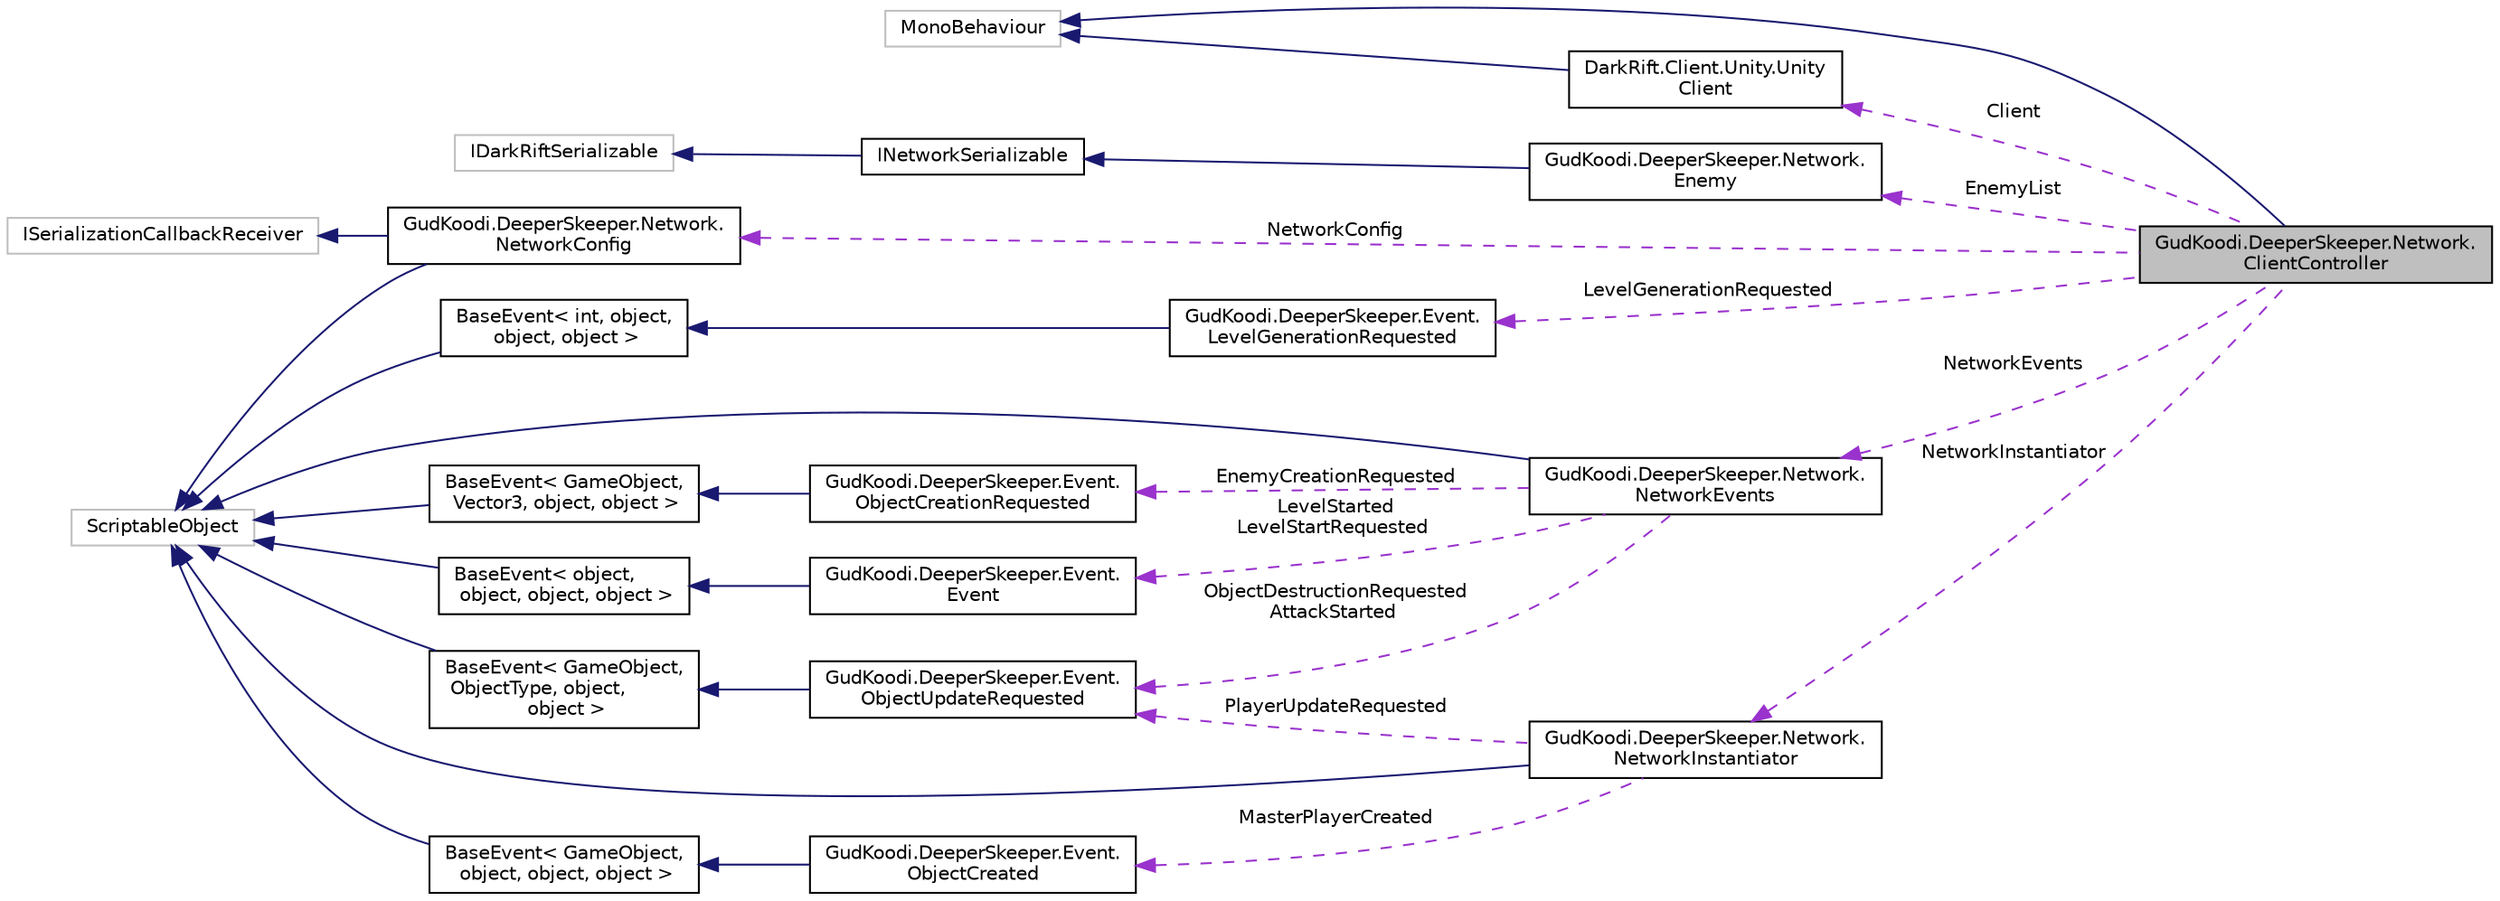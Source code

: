 digraph "GudKoodi.DeeperSkeeper.Network.ClientController"
{
 // LATEX_PDF_SIZE
  edge [fontname="Helvetica",fontsize="10",labelfontname="Helvetica",labelfontsize="10"];
  node [fontname="Helvetica",fontsize="10",shape=record];
  rankdir="LR";
  Node1 [label="GudKoodi.DeeperSkeeper.Network.\lClientController",height=0.2,width=0.4,color="black", fillcolor="grey75", style="filled", fontcolor="black",tooltip="Component that handles all communication to server."];
  Node2 -> Node1 [dir="back",color="midnightblue",fontsize="10",style="solid",fontname="Helvetica"];
  Node2 [label="MonoBehaviour",height=0.2,width=0.4,color="grey75", fillcolor="white", style="filled",tooltip=" "];
  Node3 -> Node1 [dir="back",color="darkorchid3",fontsize="10",style="dashed",label=" EnemyList" ,fontname="Helvetica"];
  Node3 [label="GudKoodi.DeeperSkeeper.Network.\lEnemy",height=0.2,width=0.4,color="black", fillcolor="white", style="filled",URL="$class_gud_koodi_1_1_deeper_skeeper_1_1_network_1_1_enemy.html",tooltip="Serialization data class for enemy objects."];
  Node4 -> Node3 [dir="back",color="midnightblue",fontsize="10",style="solid",fontname="Helvetica"];
  Node4 [label="INetworkSerializable",height=0.2,width=0.4,color="black", fillcolor="white", style="filled",URL="$interface_gud_koodi_1_1_deeper_skeeper_1_1_network_1_1_i_network_serializable.html",tooltip=" "];
  Node5 -> Node4 [dir="back",color="midnightblue",fontsize="10",style="solid",fontname="Helvetica"];
  Node5 [label="IDarkRiftSerializable",height=0.2,width=0.4,color="grey75", fillcolor="white", style="filled",tooltip=" "];
  Node6 -> Node1 [dir="back",color="darkorchid3",fontsize="10",style="dashed",label=" NetworkConfig" ,fontname="Helvetica"];
  Node6 [label="GudKoodi.DeeperSkeeper.Network.\lNetworkConfig",height=0.2,width=0.4,color="black", fillcolor="white", style="filled",URL="$class_gud_koodi_1_1_deeper_skeeper_1_1_network_1_1_network_config.html",tooltip=" "];
  Node7 -> Node6 [dir="back",color="midnightblue",fontsize="10",style="solid",fontname="Helvetica"];
  Node7 [label="ScriptableObject",height=0.2,width=0.4,color="grey75", fillcolor="white", style="filled",tooltip=" "];
  Node8 -> Node6 [dir="back",color="midnightblue",fontsize="10",style="solid",fontname="Helvetica"];
  Node8 [label="ISerializationCallbackReceiver",height=0.2,width=0.4,color="grey75", fillcolor="white", style="filled",tooltip=" "];
  Node9 -> Node1 [dir="back",color="darkorchid3",fontsize="10",style="dashed",label=" NetworkEvents" ,fontname="Helvetica"];
  Node9 [label="GudKoodi.DeeperSkeeper.Network.\lNetworkEvents",height=0.2,width=0.4,color="black", fillcolor="white", style="filled",URL="$class_gud_koodi_1_1_deeper_skeeper_1_1_network_1_1_network_events.html",tooltip="Common network event container for client and server controllers."];
  Node7 -> Node9 [dir="back",color="midnightblue",fontsize="10",style="solid",fontname="Helvetica"];
  Node10 -> Node9 [dir="back",color="darkorchid3",fontsize="10",style="dashed",label=" EnemyCreationRequested" ,fontname="Helvetica"];
  Node10 [label="GudKoodi.DeeperSkeeper.Event.\lObjectCreationRequested",height=0.2,width=0.4,color="black", fillcolor="white", style="filled",URL="$class_gud_koodi_1_1_deeper_skeeper_1_1_event_1_1_object_creation_requested.html",tooltip="Event for requesting the creation of objects."];
  Node11 -> Node10 [dir="back",color="midnightblue",fontsize="10",style="solid",fontname="Helvetica"];
  Node11 [label="BaseEvent\< GameObject,\l Vector3, object, object \>",height=0.2,width=0.4,color="black", fillcolor="white", style="filled",URL="$class_gud_koodi_1_1_deeper_skeeper_1_1_event_1_1_base_event.html",tooltip="Base class for all events."];
  Node7 -> Node11 [dir="back",color="midnightblue",fontsize="10",style="solid",fontname="Helvetica"];
  Node12 -> Node9 [dir="back",color="darkorchid3",fontsize="10",style="dashed",label=" ObjectDestructionRequested\nAttackStarted" ,fontname="Helvetica"];
  Node12 [label="GudKoodi.DeeperSkeeper.Event.\lObjectUpdateRequested",height=0.2,width=0.4,color="black", fillcolor="white", style="filled",URL="$class_gud_koodi_1_1_deeper_skeeper_1_1_event_1_1_object_update_requested.html",tooltip="Event for requesting object updates."];
  Node13 -> Node12 [dir="back",color="midnightblue",fontsize="10",style="solid",fontname="Helvetica"];
  Node13 [label="BaseEvent\< GameObject,\l ObjectType, object,\l object \>",height=0.2,width=0.4,color="black", fillcolor="white", style="filled",URL="$class_gud_koodi_1_1_deeper_skeeper_1_1_event_1_1_base_event.html",tooltip="Base class for all events."];
  Node7 -> Node13 [dir="back",color="midnightblue",fontsize="10",style="solid",fontname="Helvetica"];
  Node14 -> Node9 [dir="back",color="darkorchid3",fontsize="10",style="dashed",label=" LevelStarted\nLevelStartRequested" ,fontname="Helvetica"];
  Node14 [label="GudKoodi.DeeperSkeeper.Event.\lEvent",height=0.2,width=0.4,color="black", fillcolor="white", style="filled",URL="$class_gud_koodi_1_1_deeper_skeeper_1_1_event_1_1_event.html",tooltip="Simple event with no arguments."];
  Node15 -> Node14 [dir="back",color="midnightblue",fontsize="10",style="solid",fontname="Helvetica"];
  Node15 [label="BaseEvent\< object,\l object, object, object \>",height=0.2,width=0.4,color="black", fillcolor="white", style="filled",URL="$class_gud_koodi_1_1_deeper_skeeper_1_1_event_1_1_base_event.html",tooltip="Base class for all events."];
  Node7 -> Node15 [dir="back",color="midnightblue",fontsize="10",style="solid",fontname="Helvetica"];
  Node16 -> Node1 [dir="back",color="darkorchid3",fontsize="10",style="dashed",label=" NetworkInstantiator" ,fontname="Helvetica"];
  Node16 [label="GudKoodi.DeeperSkeeper.Network.\lNetworkInstantiator",height=0.2,width=0.4,color="black", fillcolor="white", style="filled",URL="$class_gud_koodi_1_1_deeper_skeeper_1_1_network_1_1_network_instantiator.html",tooltip="Utility object for creating new gameobjects from assigned prefabs"];
  Node7 -> Node16 [dir="back",color="midnightblue",fontsize="10",style="solid",fontname="Helvetica"];
  Node12 -> Node16 [dir="back",color="darkorchid3",fontsize="10",style="dashed",label=" PlayerUpdateRequested" ,fontname="Helvetica"];
  Node17 -> Node16 [dir="back",color="darkorchid3",fontsize="10",style="dashed",label=" MasterPlayerCreated" ,fontname="Helvetica"];
  Node17 [label="GudKoodi.DeeperSkeeper.Event.\lObjectCreated",height=0.2,width=0.4,color="black", fillcolor="white", style="filled",URL="$class_gud_koodi_1_1_deeper_skeeper_1_1_event_1_1_object_created.html",tooltip="Event for reacting to object creations."];
  Node18 -> Node17 [dir="back",color="midnightblue",fontsize="10",style="solid",fontname="Helvetica"];
  Node18 [label="BaseEvent\< GameObject,\l object, object, object \>",height=0.2,width=0.4,color="black", fillcolor="white", style="filled",URL="$class_gud_koodi_1_1_deeper_skeeper_1_1_event_1_1_base_event.html",tooltip="Base class for all events."];
  Node7 -> Node18 [dir="back",color="midnightblue",fontsize="10",style="solid",fontname="Helvetica"];
  Node19 -> Node1 [dir="back",color="darkorchid3",fontsize="10",style="dashed",label=" Client" ,fontname="Helvetica"];
  Node19 [label="DarkRift.Client.Unity.Unity\lClient",height=0.2,width=0.4,color="black", fillcolor="white", style="filled",URL="$class_dark_rift_1_1_client_1_1_unity_1_1_unity_client.html",tooltip=" "];
  Node2 -> Node19 [dir="back",color="midnightblue",fontsize="10",style="solid",fontname="Helvetica"];
  Node20 -> Node1 [dir="back",color="darkorchid3",fontsize="10",style="dashed",label=" LevelGenerationRequested" ,fontname="Helvetica"];
  Node20 [label="GudKoodi.DeeperSkeeper.Event.\lLevelGenerationRequested",height=0.2,width=0.4,color="black", fillcolor="white", style="filled",URL="$class_gud_koodi_1_1_deeper_skeeper_1_1_event_1_1_level_generation_requested.html",tooltip="Event for requesting level generation."];
  Node21 -> Node20 [dir="back",color="midnightblue",fontsize="10",style="solid",fontname="Helvetica"];
  Node21 [label="BaseEvent\< int, object,\l object, object \>",height=0.2,width=0.4,color="black", fillcolor="white", style="filled",URL="$class_gud_koodi_1_1_deeper_skeeper_1_1_event_1_1_base_event.html",tooltip="Base class for all events."];
  Node7 -> Node21 [dir="back",color="midnightblue",fontsize="10",style="solid",fontname="Helvetica"];
}
